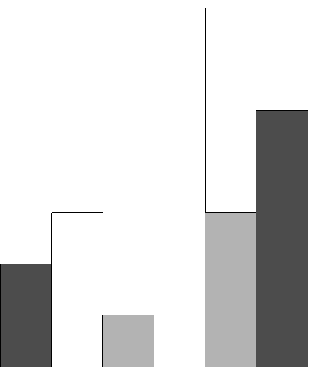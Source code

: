 u:=0.65cm;
f:=0.2*u;

def drawDancefloor =
  pair A,B;
  A:=(0,0);
  B:=(10u,0);

  drawarrow A--B;
  drawarrow B--A;

  for i=1 upto 9:
    draw (i*u, -u/10) -- (i*u, 0);
    label (decimal(i), (i*u, -0.35u) );
  endfor;
enddef;

def drawGuy(expr x) =
  path body;
  body := (0, 0) -- (1f, 1f) -- (1f, 3f) -- (1f, 2f) -- (0f, 2f) -- (2f, 2f) -- (1f, 2f) -- (1f, 1f) -- (2f, 0f);
  path head;
  head := fullcircle scaled f shifted (1f, 3.5f);

  draw body shifted (x*u - 1f, 0.3f);
  draw head shifted (x*u - 1f, 0.3f);
enddef;

def drawBaseline(expr width) =
  pair A,B;
  A:=(0,0);
  B:=(width*u,0);

  draw A--B;
  draw B--A;

%  for i=0 upto width - 1:
%    draw (i*u, -u/10) -- (i*u, 0);
%     label (decimal(i + 1), (i*u + 0.5u, -0.35u) );
%  endfor;
enddef;

def drawBar(expr x, height, tint) =
    path bar;
    tinydisplacement := 0.02u;
    bar := (tinydisplacement, 0) -- (tinydisplacement, height*u) -- (u, height*u) -- (u, 0) -- cycle;
    draw bar shifted ((x - 1)*u, 0);
    fill bar shifted ((x - 1)*u, 0) withcolor tint*white;
    
    label (decimal(height), (x*u - 0.5u, -0.35u) );
enddef;


def drawRectangle(expr left, right, top, bottom) =
    path box;
    box := (left*u, bottom*u) -- (right*u, bottom*u) -- (right*u, top*u) -- (left*u, top*u) -- cycle;
    
    picture lines;
    lines :=  image(
        for i = -150 step 8 until 150:
        draw (i,-50) -- (i+200,150) withpen pencircle scaled 0.05u;
        endfor;
        clip currentpicture to box;
    );
    
    draw lines;
    
    draw box shifted (0, 0) withpen pencircle scaled 0.05u;
    % fill box withcolor 1.0white;
enddef;

beginfig(1)

  drawBaseline(6);
  drawBar(1, 2, 0.3);
  drawBar(2, 3, 1.0);
  drawBar(3, 1, 0.7);
  drawBar(4, 7, 1.0);
  drawBar(5, 3, 0.7);
  drawBar(6, 5, 0.3);
  
endfig;

beginfig(2)

  drawBaseline(6);
  drawBar(1, 2, 0.3);
  drawBar(2, 3, 1.0);
  drawBar(3, 1, 0.7);
  drawBar(4, 7, 1.0);
  drawBar(5, 3, 0.7);
  drawBar(6, 5, 0.3);
  
  drawRectangle(0, 6, 1, 0);

endfig;

beginfig(3)

  drawBaseline(6);
  drawBar(1, 2, 0.3);
  drawBar(2, 3, 1.0);
  drawBar(3, 1, 0.7);
  drawBar(4, 7, 1.0);
  drawBar(5, 3, 0.7);
  drawBar(6, 5, 0.3);
  
  drawRectangle(3, 6, 3, 0);
endfig;

beginfig(4)
  drawBaseline(6);
  drawBar(1, 2, 0.3);
  drawBar(2, 3, 1.0);
  drawBar(3, 1, 0.7);
  drawBar(4, 7, 1.0);
  drawBar(5, 3, 0.7);
  drawBar(6, 5, 0.3);
  drawRectangle(0, 3, 2, 0);
endfig;

beginfig(5)
  drawBaseline(6);
  drawBar(1, 2, 0.3);
  drawBar(2, 3, 1.0);
  drawBar(3, 1, 0.7);
  drawBar(4, 7, 1.0);
  drawBar(5, 3, 0.7);
  drawBar(6, 5, 0.3);
  drawRectangle(4, 6, 3, 0);
endfig;

beginfig(6)
  drawBaseline(6);
  drawBar(1, 2, 0.3);
  drawBar(2, 3, 1.0);
  drawBar(3, 1, 0.7);
  drawBar(4, 7, 1.0);
  drawBar(5, 3, 0.7);
  drawBar(6, 5, 0.3);
  drawRectangle(2, 4, 6, 5);
endfig;

beginfig(7) % valid
  drawBaseline(6);
  drawBar(1, 2, 0.3);
  drawBar(2, 3, 1.0);
  drawBar(3, 1, 0.7);
  drawBar(4, 7, 1.0);
  drawBar(5, 3, 0.7);
  drawBar(6, 5, 0.3);
  
  drawRectangle(3.2, 5.8, 2.7, 0.9);
endfig;


beginfig(8) % sample 2 
  drawBaseline(3);
  drawBar(1, 2, 1.0);
  drawBar(2, 2, 1.0);
  drawBar(3, 2, 1.0);
  drawRectangle(0, 3, 2, 0);
%  currentpicture := currentpicture scaled 0.8;
endfig;

beginfig(9) % sample 3
  drawBaseline(5);
  drawBar(1, 3, 0.3);
  drawBar(2, 2, 1.0);
  drawBar(3, 1, 0.3);
  drawBar(4, 2, 1.0);
  drawBar(5, 3, 0.3);
    
  
  drawRectangle(0, 5, 1, 0);
%  currentpicture := currentpicture scaled 0.8;
endfig;

beginfig(10) % sample 4
  drawBaseline(6);
  drawBar(1, 1, 1.0);
  drawBar(2, 2, 0.75);
  drawBar(3, 3, 0.5);
  drawBar(4, 4, 0.25);
  drawBar(5, 5, 0.75);
  drawBar(6, 6, 1.0);

  drawRectangle(2, 6, 3, 0);
%  currentpicture := currentpicture scaled 0.8;
endfig;

beginfig(11) % sample 5
  drawBaseline(7);
  drawBar(1, 1, 1.0);
  drawBar(2, 2, 0.5);
  drawBar(3, 3, 1.0);
  drawBar(4, 4, 0.5);
  drawBar(5, 3, 1.0);
  drawBar(6, 2, 0.5);
  drawBar(7, 1, 1.0);

  drawRectangle(1, 6, 2, 0);
%  currentpicture := currentpicture scaled 0.8;
endfig;

beginfig(12) % sample 6
  drawBaseline(10);
  drawBar(1, 2, 0.5);
  drawBar(2, 1, 1.0);
  drawBar(3, 2, 1.0);
  drawBar(4, 1, 1.0);
  drawBar(5, 1, 0.5);
  drawBar(6, 2, 1.0);
  drawBar(7, 1, 1.0);
  drawBar(8, 2, 0.5);
  drawBar(9, 2, 0.5);
  drawBar(10, 1, 1.0);
   
  drawRectangle(0, 10, 1, 0);
%  currentpicture := currentpicture scaled 0.8;
endfig;


end.
